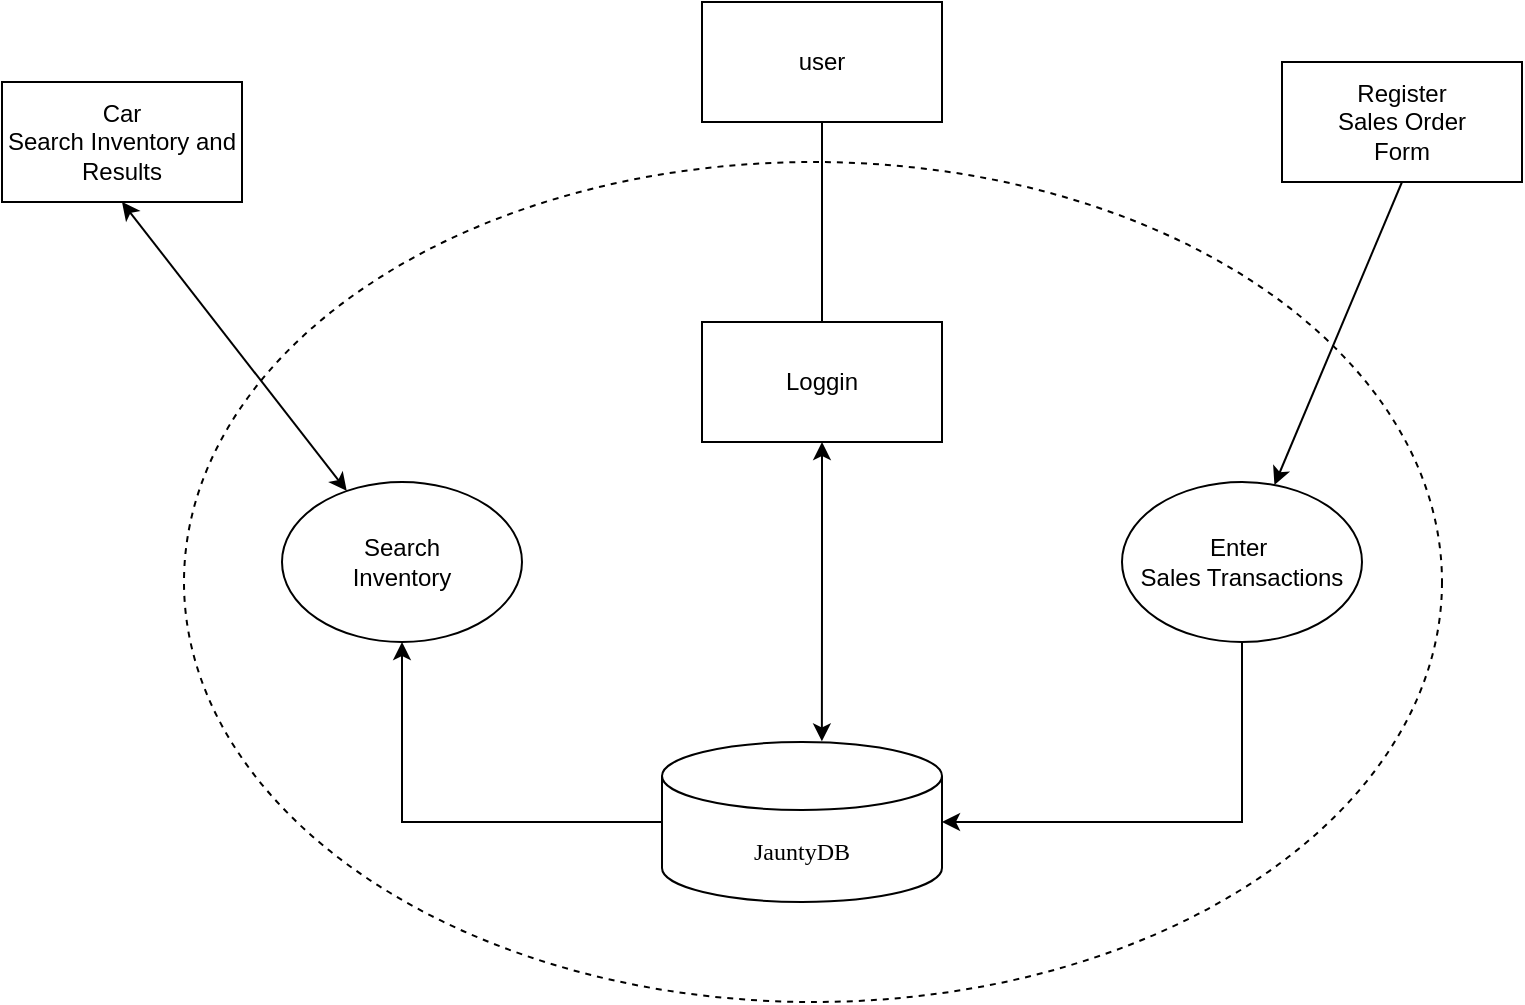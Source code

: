 <mxfile version="15.2.7" type="device" pages="2"><diagram id="PIuFO2e9MZ_XQSqahM5T" name="IFD"><mxGraphModel dx="1094" dy="813" grid="1" gridSize="10" guides="1" tooltips="1" connect="1" arrows="1" fold="1" page="1" pageScale="1" pageWidth="827" pageHeight="1169" math="0" shadow="0"><root><mxCell id="6GgaxMZmYmKrV-v8yfwe-0"/><mxCell id="6GgaxMZmYmKrV-v8yfwe-1" parent="6GgaxMZmYmKrV-v8yfwe-0"/><mxCell id="6GgaxMZmYmKrV-v8yfwe-6" value="" style="ellipse;whiteSpace=wrap;html=1;fillColor=none;dashed=1;" parent="6GgaxMZmYmKrV-v8yfwe-1" vertex="1"><mxGeometry x="121" y="140" width="629" height="420" as="geometry"/></mxCell><mxCell id="6GgaxMZmYmKrV-v8yfwe-4" style="edgeStyle=orthogonalEdgeStyle;rounded=0;orthogonalLoop=1;jettySize=auto;html=1;" parent="6GgaxMZmYmKrV-v8yfwe-1" source="6GgaxMZmYmKrV-v8yfwe-2" target="6GgaxMZmYmKrV-v8yfwe-3" edge="1"><mxGeometry relative="1" as="geometry"/></mxCell><mxCell id="6GgaxMZmYmKrV-v8yfwe-2" value="&lt;font face=&quot;Comic Sans MS&quot;&gt;JauntyDB&lt;/font&gt;" style="shape=cylinder3;whiteSpace=wrap;html=1;boundedLbl=1;backgroundOutline=1;size=17;" parent="6GgaxMZmYmKrV-v8yfwe-1" vertex="1"><mxGeometry x="360" y="430" width="140" height="80" as="geometry"/></mxCell><mxCell id="6GgaxMZmYmKrV-v8yfwe-3" value="Search &lt;br&gt;Inventory" style="ellipse;whiteSpace=wrap;html=1;fillColor=none;" parent="6GgaxMZmYmKrV-v8yfwe-1" vertex="1"><mxGeometry x="170" y="300" width="120" height="80" as="geometry"/></mxCell><mxCell id="6GgaxMZmYmKrV-v8yfwe-8" style="edgeStyle=orthogonalEdgeStyle;rounded=0;orthogonalLoop=1;jettySize=auto;html=1;entryX=1;entryY=0.5;entryDx=0;entryDy=0;entryPerimeter=0;" parent="6GgaxMZmYmKrV-v8yfwe-1" source="6GgaxMZmYmKrV-v8yfwe-7" target="6GgaxMZmYmKrV-v8yfwe-2" edge="1"><mxGeometry relative="1" as="geometry"><Array as="points"><mxPoint x="650" y="470"/></Array></mxGeometry></mxCell><mxCell id="6GgaxMZmYmKrV-v8yfwe-15" style="edgeStyle=none;rounded=0;orthogonalLoop=1;jettySize=auto;html=1;entryX=0.5;entryY=1;entryDx=0;entryDy=0;startArrow=classic;startFill=1;endArrow=none;endFill=0;" parent="6GgaxMZmYmKrV-v8yfwe-1" source="6GgaxMZmYmKrV-v8yfwe-7" target="6GgaxMZmYmKrV-v8yfwe-14" edge="1"><mxGeometry relative="1" as="geometry"/></mxCell><mxCell id="6GgaxMZmYmKrV-v8yfwe-7" value="Enter&amp;nbsp;&lt;br&gt;Sales Transactions" style="ellipse;whiteSpace=wrap;html=1;fillColor=none;" parent="6GgaxMZmYmKrV-v8yfwe-1" vertex="1"><mxGeometry x="590" y="300" width="120" height="80" as="geometry"/></mxCell><mxCell id="6GgaxMZmYmKrV-v8yfwe-11" style="rounded=0;orthogonalLoop=1;jettySize=auto;html=1;startArrow=classic;startFill=1;exitX=0.5;exitY=1;exitDx=0;exitDy=0;" parent="6GgaxMZmYmKrV-v8yfwe-1" source="6GgaxMZmYmKrV-v8yfwe-10" target="6GgaxMZmYmKrV-v8yfwe-3" edge="1"><mxGeometry relative="1" as="geometry"/></mxCell><mxCell id="6GgaxMZmYmKrV-v8yfwe-10" value="Car &lt;br&gt;Search Inventory and Results" style="rounded=0;whiteSpace=wrap;html=1;fillColor=none;" parent="6GgaxMZmYmKrV-v8yfwe-1" vertex="1"><mxGeometry x="30" y="100" width="120" height="60" as="geometry"/></mxCell><mxCell id="6GgaxMZmYmKrV-v8yfwe-14" value="Register&lt;br&gt;Sales Order&lt;br&gt;Form" style="rounded=0;whiteSpace=wrap;html=1;fillColor=none;" parent="6GgaxMZmYmKrV-v8yfwe-1" vertex="1"><mxGeometry x="670" y="90" width="120" height="60" as="geometry"/></mxCell><mxCell id="6GgaxMZmYmKrV-v8yfwe-17" style="edgeStyle=orthogonalEdgeStyle;rounded=0;orthogonalLoop=1;jettySize=auto;html=1;entryX=0.571;entryY=-0.004;entryDx=0;entryDy=0;entryPerimeter=0;startArrow=classic;startFill=1;" parent="6GgaxMZmYmKrV-v8yfwe-1" source="6GgaxMZmYmKrV-v8yfwe-16" target="6GgaxMZmYmKrV-v8yfwe-2" edge="1"><mxGeometry relative="1" as="geometry"/></mxCell><mxCell id="HsrAqrs6DtfK3iparWPc-1" value="" style="edgeStyle=none;rounded=0;orthogonalLoop=1;jettySize=auto;html=1;endArrow=none;endFill=0;" edge="1" parent="6GgaxMZmYmKrV-v8yfwe-1" source="6GgaxMZmYmKrV-v8yfwe-16" target="HsrAqrs6DtfK3iparWPc-0"><mxGeometry relative="1" as="geometry"/></mxCell><mxCell id="6GgaxMZmYmKrV-v8yfwe-16" value="Loggin" style="rounded=0;whiteSpace=wrap;html=1;fillColor=none;" parent="6GgaxMZmYmKrV-v8yfwe-1" vertex="1"><mxGeometry x="380" y="220" width="120" height="60" as="geometry"/></mxCell><mxCell id="HsrAqrs6DtfK3iparWPc-0" value="user" style="rounded=0;whiteSpace=wrap;html=1;fillColor=none;" vertex="1" parent="6GgaxMZmYmKrV-v8yfwe-1"><mxGeometry x="380" y="60" width="120" height="60" as="geometry"/></mxCell></root></mxGraphModel></diagram><diagram id="hBISocYOFO0m-KBu5YB0" name="EER"><mxGraphModel dx="851" dy="813" grid="1" gridSize="10" guides="1" tooltips="1" connect="1" arrows="1" fold="1" page="1" pageScale="1" pageWidth="827" pageHeight="1169" math="0" shadow="0"><root><mxCell id="WN8yJNUmRjYVS8drEK4L-0"/><mxCell id="WN8yJNUmRjYVS8drEK4L-1" parent="WN8yJNUmRjYVS8drEK4L-0"/><mxCell id="U6nL7GTuEOgK_xyDDkYX-1" value="" style="rounded=0;orthogonalLoop=1;jettySize=auto;html=1;endArrow=none;endFill=0;" edge="1" parent="WN8yJNUmRjYVS8drEK4L-1" source="g3TTzOTgW1dRtkACGLry-0" target="U6nL7GTuEOgK_xyDDkYX-0"><mxGeometry relative="1" as="geometry"/></mxCell><mxCell id="PudDeY4NqgcTZmNfvdqe-14" value="" style="edgeStyle=none;rounded=0;orthogonalLoop=1;jettySize=auto;html=1;endArrow=none;endFill=0;" edge="1" parent="WN8yJNUmRjYVS8drEK4L-1" source="g3TTzOTgW1dRtkACGLry-0" target="PudDeY4NqgcTZmNfvdqe-13"><mxGeometry relative="1" as="geometry"/></mxCell><mxCell id="PudDeY4NqgcTZmNfvdqe-25" value="" style="edgeStyle=orthogonalEdgeStyle;curved=0;rounded=1;sketch=0;orthogonalLoop=1;jettySize=auto;html=1;endArrow=none;endFill=0;" edge="1" parent="WN8yJNUmRjYVS8drEK4L-1" source="g3TTzOTgW1dRtkACGLry-0" target="PudDeY4NqgcTZmNfvdqe-24"><mxGeometry relative="1" as="geometry"/></mxCell><mxCell id="g3TTzOTgW1dRtkACGLry-0" value="SALE" style="rounded=0;whiteSpace=wrap;html=1;sketch=0;shadow=0;" parent="WN8yJNUmRjYVS8drEK4L-1" vertex="1"><mxGeometry x="227" y="380" width="120" height="60" as="geometry"/></mxCell><mxCell id="g3TTzOTgW1dRtkACGLry-3" style="rounded=0;orthogonalLoop=1;jettySize=auto;html=1;entryX=0;entryY=0.25;entryDx=0;entryDy=0;endArrow=none;endFill=0;" parent="WN8yJNUmRjYVS8drEK4L-1" source="g3TTzOTgW1dRtkACGLry-1" target="g3TTzOTgW1dRtkACGLry-0" edge="1"><mxGeometry relative="1" as="geometry"/></mxCell><mxCell id="g3TTzOTgW1dRtkACGLry-1" value="Sold Price" style="ellipse;whiteSpace=wrap;html=1;" parent="WN8yJNUmRjYVS8drEK4L-1" vertex="1"><mxGeometry x="17" y="290" width="120" height="80" as="geometry"/></mxCell><mxCell id="g3TTzOTgW1dRtkACGLry-4" value="" style="rounded=0;orthogonalLoop=1;jettySize=auto;html=1;endArrow=none;endFill=0;" parent="WN8yJNUmRjYVS8drEK4L-1" source="g3TTzOTgW1dRtkACGLry-2" target="g3TTzOTgW1dRtkACGLry-0" edge="1"><mxGeometry relative="1" as="geometry"/></mxCell><mxCell id="g3TTzOTgW1dRtkACGLry-2" value="Sold Date" style="ellipse;whiteSpace=wrap;html=1;" parent="WN8yJNUmRjYVS8drEK4L-1" vertex="1"><mxGeometry x="17" y="380" width="120" height="80" as="geometry"/></mxCell><mxCell id="g3TTzOTgW1dRtkACGLry-12" value="" style="rounded=0;orthogonalLoop=1;jettySize=auto;html=1;endArrow=none;endFill=0;" parent="WN8yJNUmRjYVS8drEK4L-1" source="g3TTzOTgW1dRtkACGLry-7" target="g3TTzOTgW1dRtkACGLry-11" edge="1"><mxGeometry relative="1" as="geometry"/></mxCell><mxCell id="g3TTzOTgW1dRtkACGLry-18" value="" style="rounded=0;orthogonalLoop=1;jettySize=auto;html=1;endArrow=none;endFill=0;" parent="WN8yJNUmRjYVS8drEK4L-1" source="g3TTzOTgW1dRtkACGLry-7" target="g3TTzOTgW1dRtkACGLry-17" edge="1"><mxGeometry relative="1" as="geometry"/></mxCell><mxCell id="g3TTzOTgW1dRtkACGLry-7" value="VEHICLE" style="rounded=0;whiteSpace=wrap;html=1;" parent="WN8yJNUmRjYVS8drEK4L-1" vertex="1"><mxGeometry x="227" y="140" width="120" height="60" as="geometry"/></mxCell><mxCell id="g3TTzOTgW1dRtkACGLry-10" value="" style="rounded=0;orthogonalLoop=1;jettySize=auto;html=1;endArrow=none;endFill=0;" parent="WN8yJNUmRjYVS8drEK4L-1" source="g3TTzOTgW1dRtkACGLry-8" target="g3TTzOTgW1dRtkACGLry-7" edge="1"><mxGeometry relative="1" as="geometry"/></mxCell><mxCell id="PudDeY4NqgcTZmNfvdqe-23" value="" style="edgeStyle=orthogonalEdgeStyle;curved=0;rounded=1;sketch=0;orthogonalLoop=1;jettySize=auto;html=1;endArrow=none;endFill=0;" edge="1" parent="WN8yJNUmRjYVS8drEK4L-1" source="g3TTzOTgW1dRtkACGLry-8" target="g3TTzOTgW1dRtkACGLry-0"><mxGeometry relative="1" as="geometry"/></mxCell><mxCell id="g3TTzOTgW1dRtkACGLry-8" value="generates" style="rhombus;whiteSpace=wrap;html=1;" parent="WN8yJNUmRjYVS8drEK4L-1" vertex="1"><mxGeometry x="242" y="250" width="90" height="80" as="geometry"/></mxCell><mxCell id="g3TTzOTgW1dRtkACGLry-11" value="&lt;u&gt;VIN&lt;/u&gt;" style="ellipse;whiteSpace=wrap;html=1;rounded=0;" parent="WN8yJNUmRjYVS8drEK4L-1" vertex="1"><mxGeometry x="297" y="10" width="120" height="60" as="geometry"/></mxCell><mxCell id="g3TTzOTgW1dRtkACGLry-17" value="Invoice Price" style="ellipse;whiteSpace=wrap;html=1;rounded=0;" parent="WN8yJNUmRjYVS8drEK4L-1" vertex="1"><mxGeometry x="147" y="10" width="120" height="60" as="geometry"/></mxCell><mxCell id="U6nL7GTuEOgK_xyDDkYX-3" value="" style="rounded=0;orthogonalLoop=1;jettySize=auto;html=1;endArrow=none;endFill=0;" edge="1" parent="WN8yJNUmRjYVS8drEK4L-1" source="U6nL7GTuEOgK_xyDDkYX-0" target="U6nL7GTuEOgK_xyDDkYX-2"><mxGeometry relative="1" as="geometry"/></mxCell><mxCell id="U6nL7GTuEOgK_xyDDkYX-0" value="Associated to" style="rhombus;whiteSpace=wrap;html=1;rounded=0;" vertex="1" parent="WN8yJNUmRjYVS8drEK4L-1"><mxGeometry x="242" y="490" width="90" height="90" as="geometry"/></mxCell><mxCell id="U6nL7GTuEOgK_xyDDkYX-5" value="" style="rounded=0;orthogonalLoop=1;jettySize=auto;html=1;endArrow=none;endFill=0;" edge="1" parent="WN8yJNUmRjYVS8drEK4L-1" source="U6nL7GTuEOgK_xyDDkYX-2" target="U6nL7GTuEOgK_xyDDkYX-4"><mxGeometry relative="1" as="geometry"/></mxCell><mxCell id="U6nL7GTuEOgK_xyDDkYX-2" value="CUSTOMER" style="whiteSpace=wrap;html=1;rounded=0;" vertex="1" parent="WN8yJNUmRjYVS8drEK4L-1"><mxGeometry x="227" y="620" width="120" height="60" as="geometry"/></mxCell><mxCell id="U6nL7GTuEOgK_xyDDkYX-4" value="&lt;u&gt;Customer ID&lt;/u&gt;" style="ellipse;whiteSpace=wrap;html=1;rounded=0;" vertex="1" parent="WN8yJNUmRjYVS8drEK4L-1"><mxGeometry x="227" y="740" width="120" height="60" as="geometry"/></mxCell><mxCell id="PudDeY4NqgcTZmNfvdqe-13" value="&lt;u&gt;Sale ID&lt;/u&gt;" style="ellipse;whiteSpace=wrap;html=1;rounded=0;shadow=0;sketch=0;" vertex="1" parent="WN8yJNUmRjYVS8drEK4L-1"><mxGeometry x="17" y="480" width="120" height="60" as="geometry"/></mxCell><mxCell id="PudDeY4NqgcTZmNfvdqe-27" value="" style="edgeStyle=orthogonalEdgeStyle;curved=0;rounded=1;sketch=0;orthogonalLoop=1;jettySize=auto;html=1;endArrow=none;endFill=0;" edge="1" parent="WN8yJNUmRjYVS8drEK4L-1" source="PudDeY4NqgcTZmNfvdqe-24" target="PudDeY4NqgcTZmNfvdqe-26"><mxGeometry relative="1" as="geometry"/></mxCell><mxCell id="PudDeY4NqgcTZmNfvdqe-24" value="made by&amp;nbsp;" style="rhombus;whiteSpace=wrap;html=1;rounded=0;shadow=0;sketch=0;" vertex="1" parent="WN8yJNUmRjYVS8drEK4L-1"><mxGeometry x="397" y="370" width="80" height="80" as="geometry"/></mxCell><mxCell id="PudDeY4NqgcTZmNfvdqe-30" value="" style="rounded=1;sketch=0;orthogonalLoop=1;jettySize=auto;html=1;endArrow=none;endFill=0;" edge="1" parent="WN8yJNUmRjYVS8drEK4L-1" source="PudDeY4NqgcTZmNfvdqe-26" target="PudDeY4NqgcTZmNfvdqe-29"><mxGeometry relative="1" as="geometry"/></mxCell><mxCell id="PudDeY4NqgcTZmNfvdqe-26" value="User" style="whiteSpace=wrap;html=1;rounded=0;shadow=0;sketch=0;" vertex="1" parent="WN8yJNUmRjYVS8drEK4L-1"><mxGeometry x="527" y="380" width="120" height="60" as="geometry"/></mxCell><mxCell id="PudDeY4NqgcTZmNfvdqe-29" value="&lt;u&gt;User ID&lt;/u&gt;" style="ellipse;whiteSpace=wrap;html=1;rounded=0;shadow=0;sketch=0;" vertex="1" parent="WN8yJNUmRjYVS8drEK4L-1"><mxGeometry x="707" y="380" width="120" height="60" as="geometry"/></mxCell><mxCell id="PudDeY4NqgcTZmNfvdqe-31" value="1" style="text;strokeColor=none;fillColor=none;spacingLeft=4;spacingRight=4;overflow=hidden;rotatable=0;points=[[0,0.5],[1,0.5]];portConstraint=eastwest;fontSize=12;rounded=0;sketch=0;" vertex="1" parent="WN8yJNUmRjYVS8drEK4L-1"><mxGeometry x="500" y="380" width="40" height="30" as="geometry"/></mxCell><mxCell id="PudDeY4NqgcTZmNfvdqe-35" value="N" style="text;html=1;strokeColor=none;fillColor=none;align=center;verticalAlign=middle;whiteSpace=wrap;rounded=0;sketch=0;" vertex="1" parent="WN8yJNUmRjYVS8drEK4L-1"><mxGeometry x="347" y="385" width="40" height="20" as="geometry"/></mxCell><mxCell id="PudDeY4NqgcTZmNfvdqe-36" value="N" style="text;html=1;strokeColor=none;fillColor=none;align=center;verticalAlign=middle;whiteSpace=wrap;rounded=0;sketch=0;" vertex="1" parent="WN8yJNUmRjYVS8drEK4L-1"><mxGeometry x="292" y="450" width="40" height="20" as="geometry"/></mxCell><mxCell id="PudDeY4NqgcTZmNfvdqe-37" value="1" style="text;strokeColor=none;fillColor=none;spacingLeft=4;spacingRight=4;overflow=hidden;rotatable=0;points=[[0,0.5],[1,0.5]];portConstraint=eastwest;fontSize=12;rounded=0;sketch=0;" vertex="1" parent="WN8yJNUmRjYVS8drEK4L-1"><mxGeometry x="297" y="590" width="40" height="30" as="geometry"/></mxCell><mxCell id="PudDeY4NqgcTZmNfvdqe-39" value="1" style="text;html=1;strokeColor=none;fillColor=none;align=center;verticalAlign=middle;whiteSpace=wrap;rounded=0;sketch=0;" vertex="1" parent="WN8yJNUmRjYVS8drEK4L-1"><mxGeometry x="280" y="350" width="40" height="20" as="geometry"/></mxCell><mxCell id="PudDeY4NqgcTZmNfvdqe-40" value="1" style="text;strokeColor=none;fillColor=none;spacingLeft=4;spacingRight=4;overflow=hidden;rotatable=0;points=[[0,0.5],[1,0.5]];portConstraint=eastwest;fontSize=12;rounded=0;sketch=0;" vertex="1" parent="WN8yJNUmRjYVS8drEK4L-1"><mxGeometry x="292" y="200" width="40" height="30" as="geometry"/></mxCell></root></mxGraphModel></diagram></mxfile>